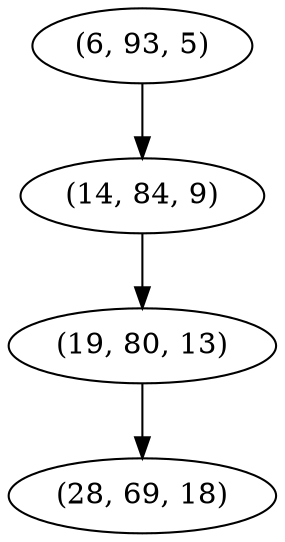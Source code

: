 digraph tree {
    "(6, 93, 5)";
    "(14, 84, 9)";
    "(19, 80, 13)";
    "(28, 69, 18)";
    "(6, 93, 5)" -> "(14, 84, 9)";
    "(14, 84, 9)" -> "(19, 80, 13)";
    "(19, 80, 13)" -> "(28, 69, 18)";
}
